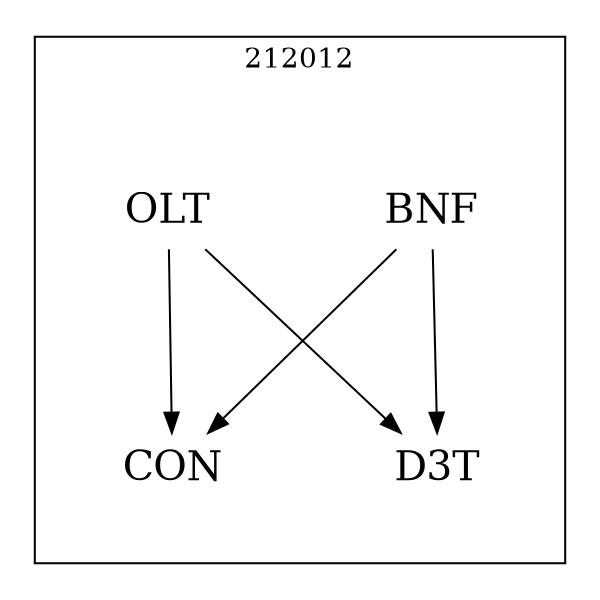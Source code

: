 strict digraph DAGS {
	size = "4,4!" ; ratio ="fill"; subgraph cluster_0{
			labeldoc = "t";
			label = "212012";node	[label= CON, shape = plaintext, fontsize=20] CON;node	[label= BNF, shape = plaintext, fontsize=20] BNF;node	[label= D3T, shape = plaintext, fontsize=20] D3T;node	[label= OLT, shape = plaintext, fontsize=20] OLT;
BNF->CON;
BNF->D3T;
OLT->CON;
OLT->D3T;
	}}